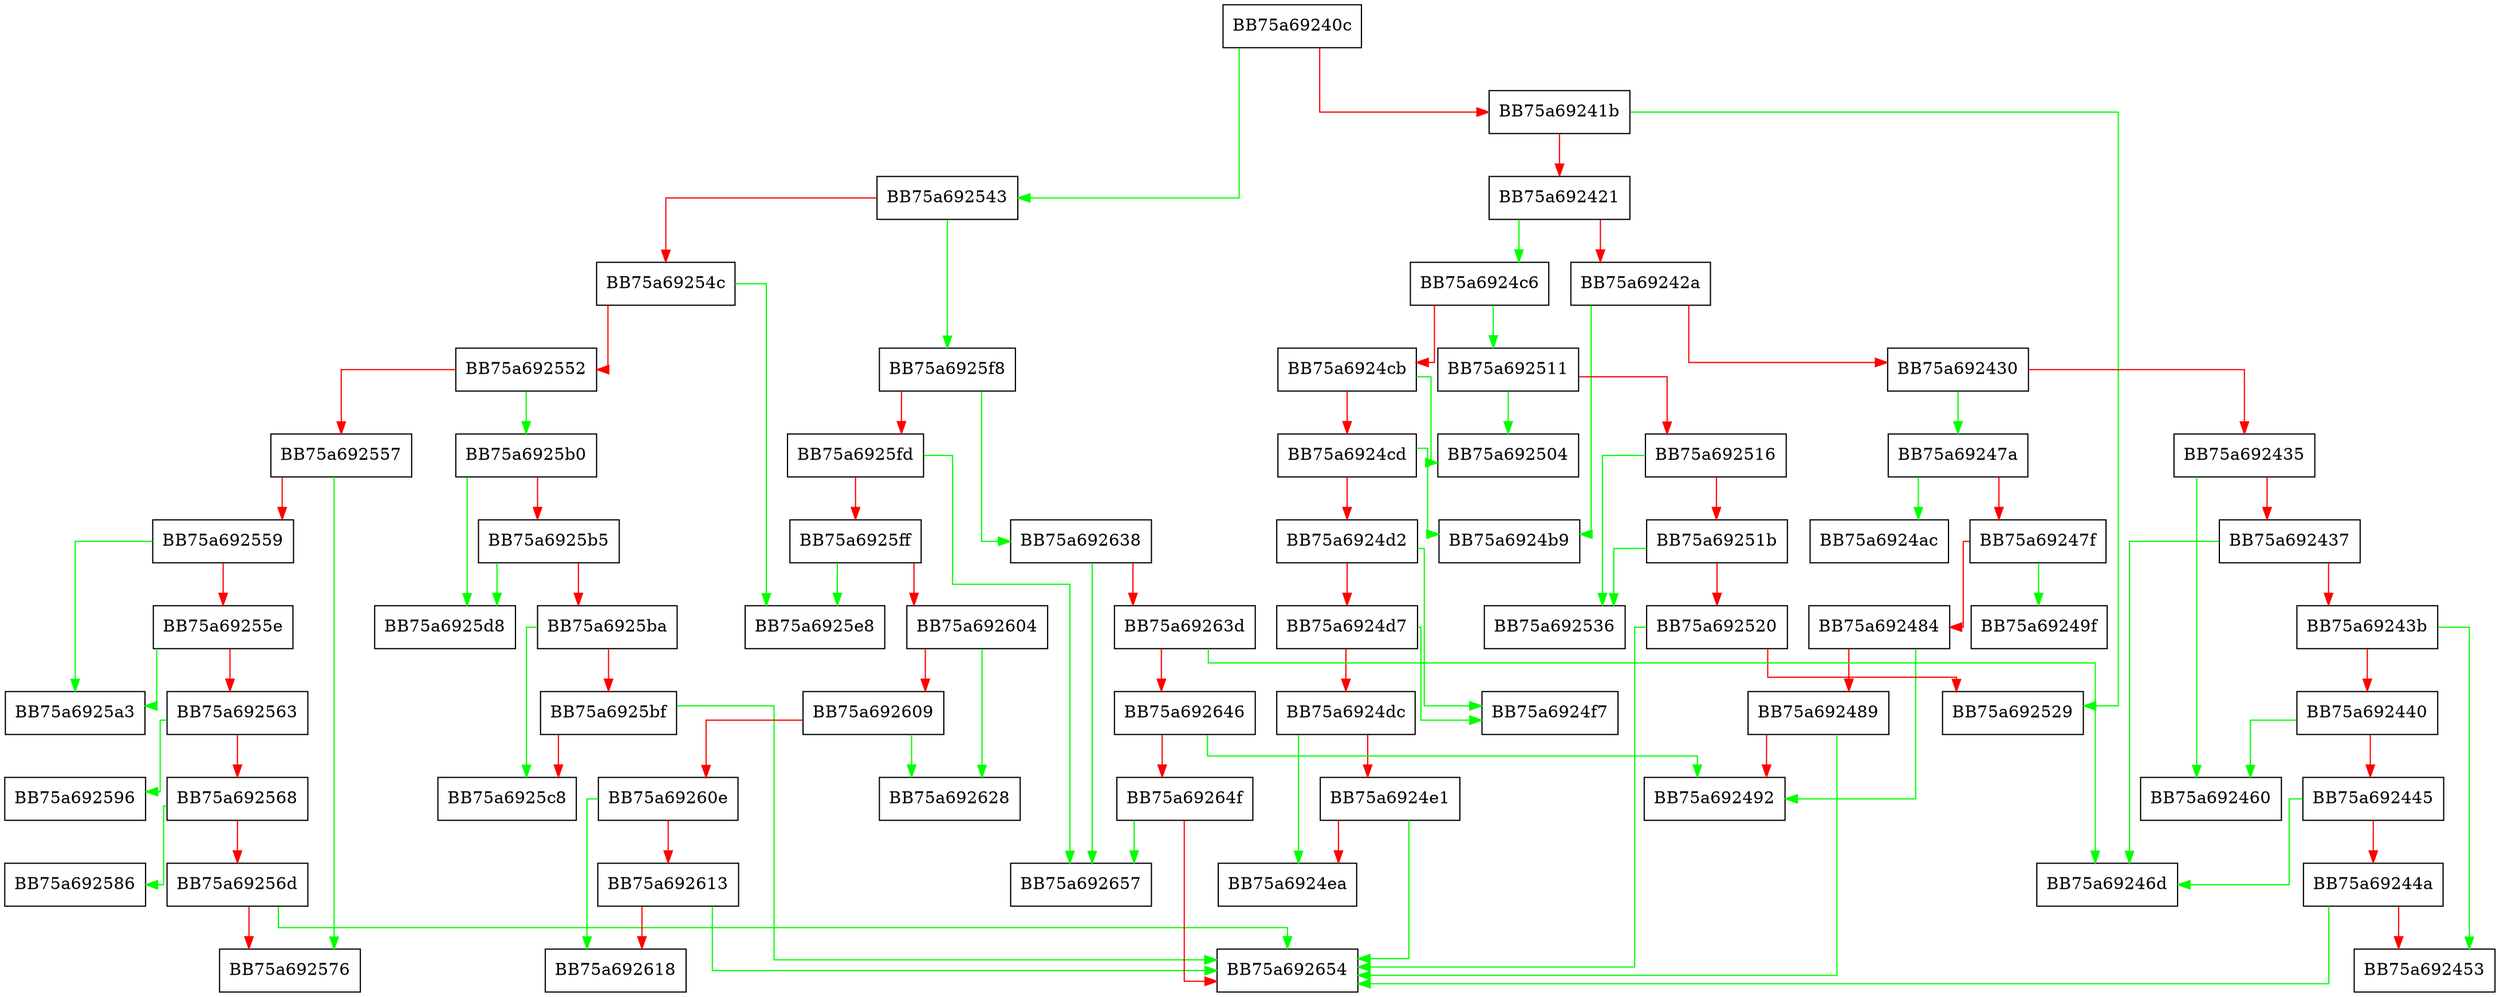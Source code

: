 digraph delegate {
  node [shape="box"];
  graph [splines=ortho];
  BB75a69240c -> BB75a692543 [color="green"];
  BB75a69240c -> BB75a69241b [color="red"];
  BB75a69241b -> BB75a692529 [color="green"];
  BB75a69241b -> BB75a692421 [color="red"];
  BB75a692421 -> BB75a6924c6 [color="green"];
  BB75a692421 -> BB75a69242a [color="red"];
  BB75a69242a -> BB75a6924b9 [color="green"];
  BB75a69242a -> BB75a692430 [color="red"];
  BB75a692430 -> BB75a69247a [color="green"];
  BB75a692430 -> BB75a692435 [color="red"];
  BB75a692435 -> BB75a692460 [color="green"];
  BB75a692435 -> BB75a692437 [color="red"];
  BB75a692437 -> BB75a69246d [color="green"];
  BB75a692437 -> BB75a69243b [color="red"];
  BB75a69243b -> BB75a692453 [color="green"];
  BB75a69243b -> BB75a692440 [color="red"];
  BB75a692440 -> BB75a692460 [color="green"];
  BB75a692440 -> BB75a692445 [color="red"];
  BB75a692445 -> BB75a69246d [color="green"];
  BB75a692445 -> BB75a69244a [color="red"];
  BB75a69244a -> BB75a692654 [color="green"];
  BB75a69244a -> BB75a692453 [color="red"];
  BB75a69247a -> BB75a6924ac [color="green"];
  BB75a69247a -> BB75a69247f [color="red"];
  BB75a69247f -> BB75a69249f [color="green"];
  BB75a69247f -> BB75a692484 [color="red"];
  BB75a692484 -> BB75a692492 [color="green"];
  BB75a692484 -> BB75a692489 [color="red"];
  BB75a692489 -> BB75a692654 [color="green"];
  BB75a692489 -> BB75a692492 [color="red"];
  BB75a6924c6 -> BB75a692511 [color="green"];
  BB75a6924c6 -> BB75a6924cb [color="red"];
  BB75a6924cb -> BB75a692504 [color="green"];
  BB75a6924cb -> BB75a6924cd [color="red"];
  BB75a6924cd -> BB75a6924b9 [color="green"];
  BB75a6924cd -> BB75a6924d2 [color="red"];
  BB75a6924d2 -> BB75a6924f7 [color="green"];
  BB75a6924d2 -> BB75a6924d7 [color="red"];
  BB75a6924d7 -> BB75a6924f7 [color="green"];
  BB75a6924d7 -> BB75a6924dc [color="red"];
  BB75a6924dc -> BB75a6924ea [color="green"];
  BB75a6924dc -> BB75a6924e1 [color="red"];
  BB75a6924e1 -> BB75a692654 [color="green"];
  BB75a6924e1 -> BB75a6924ea [color="red"];
  BB75a692511 -> BB75a692504 [color="green"];
  BB75a692511 -> BB75a692516 [color="red"];
  BB75a692516 -> BB75a692536 [color="green"];
  BB75a692516 -> BB75a69251b [color="red"];
  BB75a69251b -> BB75a692536 [color="green"];
  BB75a69251b -> BB75a692520 [color="red"];
  BB75a692520 -> BB75a692654 [color="green"];
  BB75a692520 -> BB75a692529 [color="red"];
  BB75a692543 -> BB75a6925f8 [color="green"];
  BB75a692543 -> BB75a69254c [color="red"];
  BB75a69254c -> BB75a6925e8 [color="green"];
  BB75a69254c -> BB75a692552 [color="red"];
  BB75a692552 -> BB75a6925b0 [color="green"];
  BB75a692552 -> BB75a692557 [color="red"];
  BB75a692557 -> BB75a692576 [color="green"];
  BB75a692557 -> BB75a692559 [color="red"];
  BB75a692559 -> BB75a6925a3 [color="green"];
  BB75a692559 -> BB75a69255e [color="red"];
  BB75a69255e -> BB75a6925a3 [color="green"];
  BB75a69255e -> BB75a692563 [color="red"];
  BB75a692563 -> BB75a692596 [color="green"];
  BB75a692563 -> BB75a692568 [color="red"];
  BB75a692568 -> BB75a692586 [color="green"];
  BB75a692568 -> BB75a69256d [color="red"];
  BB75a69256d -> BB75a692654 [color="green"];
  BB75a69256d -> BB75a692576 [color="red"];
  BB75a6925b0 -> BB75a6925d8 [color="green"];
  BB75a6925b0 -> BB75a6925b5 [color="red"];
  BB75a6925b5 -> BB75a6925d8 [color="green"];
  BB75a6925b5 -> BB75a6925ba [color="red"];
  BB75a6925ba -> BB75a6925c8 [color="green"];
  BB75a6925ba -> BB75a6925bf [color="red"];
  BB75a6925bf -> BB75a692654 [color="green"];
  BB75a6925bf -> BB75a6925c8 [color="red"];
  BB75a6925f8 -> BB75a692638 [color="green"];
  BB75a6925f8 -> BB75a6925fd [color="red"];
  BB75a6925fd -> BB75a692657 [color="green"];
  BB75a6925fd -> BB75a6925ff [color="red"];
  BB75a6925ff -> BB75a6925e8 [color="green"];
  BB75a6925ff -> BB75a692604 [color="red"];
  BB75a692604 -> BB75a692628 [color="green"];
  BB75a692604 -> BB75a692609 [color="red"];
  BB75a692609 -> BB75a692628 [color="green"];
  BB75a692609 -> BB75a69260e [color="red"];
  BB75a69260e -> BB75a692618 [color="green"];
  BB75a69260e -> BB75a692613 [color="red"];
  BB75a692613 -> BB75a692654 [color="green"];
  BB75a692613 -> BB75a692618 [color="red"];
  BB75a692638 -> BB75a692657 [color="green"];
  BB75a692638 -> BB75a69263d [color="red"];
  BB75a69263d -> BB75a69246d [color="green"];
  BB75a69263d -> BB75a692646 [color="red"];
  BB75a692646 -> BB75a692492 [color="green"];
  BB75a692646 -> BB75a69264f [color="red"];
  BB75a69264f -> BB75a692657 [color="green"];
  BB75a69264f -> BB75a692654 [color="red"];
}